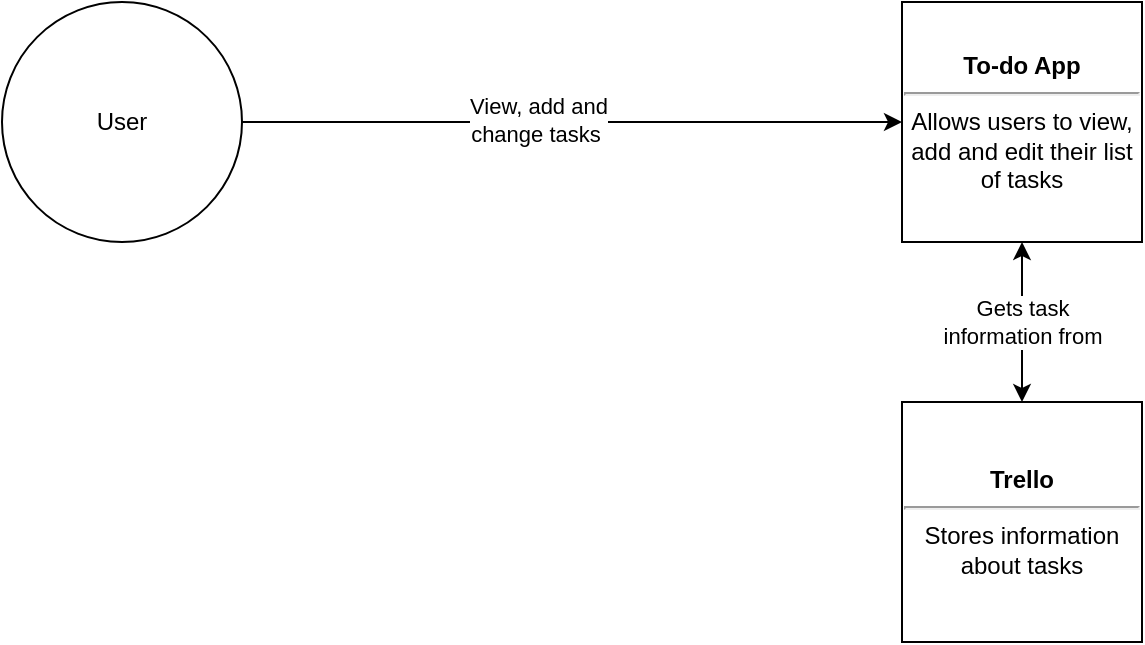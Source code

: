 <mxfile version="13.6.5">
    <diagram id="CJQU0tgWsQbgRkiiLAok" name="Page-1">
        <mxGraphModel dx="1762" dy="988" grid="1" gridSize="10" guides="1" tooltips="1" connect="1" arrows="1" fold="1" page="1" pageScale="1" pageWidth="850" pageHeight="1100" math="0" shadow="0">
            <root>
                <mxCell id="0"/>
                <mxCell id="1" parent="0"/>
                <mxCell id="2" value="User" style="ellipse;whiteSpace=wrap;html=1;aspect=fixed;" vertex="1" parent="1">
                    <mxGeometry x="150" y="320" width="120" height="120" as="geometry"/>
                </mxCell>
                <mxCell id="3" value="&lt;b&gt;To-do App&lt;br&gt;&lt;/b&gt;&lt;hr&gt;Allows users to view, add and edit their list of tasks" style="whiteSpace=wrap;html=1;aspect=fixed;" vertex="1" parent="1">
                    <mxGeometry x="600" y="320" width="120" height="120" as="geometry"/>
                </mxCell>
                <mxCell id="4" value="&lt;b&gt;&lt;font style=&quot;font-size: 12px&quot;&gt;Trello&lt;br&gt;&lt;/font&gt;&lt;/b&gt;&lt;hr&gt;Stores information about tasks" style="whiteSpace=wrap;html=1;aspect=fixed;align=center;" vertex="1" parent="1">
                    <mxGeometry x="600" y="520" width="120" height="120" as="geometry"/>
                </mxCell>
                <mxCell id="5" value="" style="endArrow=classic;html=1;exitX=1;exitY=0.5;exitDx=0;exitDy=0;entryX=0;entryY=0.5;entryDx=0;entryDy=0;" edge="1" parent="1" source="2" target="3">
                    <mxGeometry width="50" height="50" relative="1" as="geometry">
                        <mxPoint x="400" y="530" as="sourcePoint"/>
                        <mxPoint x="590" y="380" as="targetPoint"/>
                    </mxGeometry>
                </mxCell>
                <mxCell id="6" value="View, add and &lt;br&gt;change tasks&amp;nbsp;" style="edgeLabel;html=1;align=center;verticalAlign=middle;resizable=0;points=[];" vertex="1" connectable="0" parent="5">
                    <mxGeometry x="-0.103" y="1" relative="1" as="geometry">
                        <mxPoint as="offset"/>
                    </mxGeometry>
                </mxCell>
                <mxCell id="7" value="" style="endArrow=classic;startArrow=classic;html=1;entryX=0.5;entryY=1;entryDx=0;entryDy=0;exitX=0.5;exitY=0;exitDx=0;exitDy=0;" edge="1" parent="1" source="4" target="3">
                    <mxGeometry width="50" height="50" relative="1" as="geometry">
                        <mxPoint x="400" y="530" as="sourcePoint"/>
                        <mxPoint x="450" y="480" as="targetPoint"/>
                    </mxGeometry>
                </mxCell>
                <mxCell id="8" value="Gets task&lt;br&gt;information from" style="edgeLabel;html=1;align=center;verticalAlign=middle;resizable=0;points=[];" vertex="1" connectable="0" parent="7">
                    <mxGeometry x="0.3" relative="1" as="geometry">
                        <mxPoint y="12" as="offset"/>
                    </mxGeometry>
                </mxCell>
            </root>
        </mxGraphModel>
    </diagram>
</mxfile>